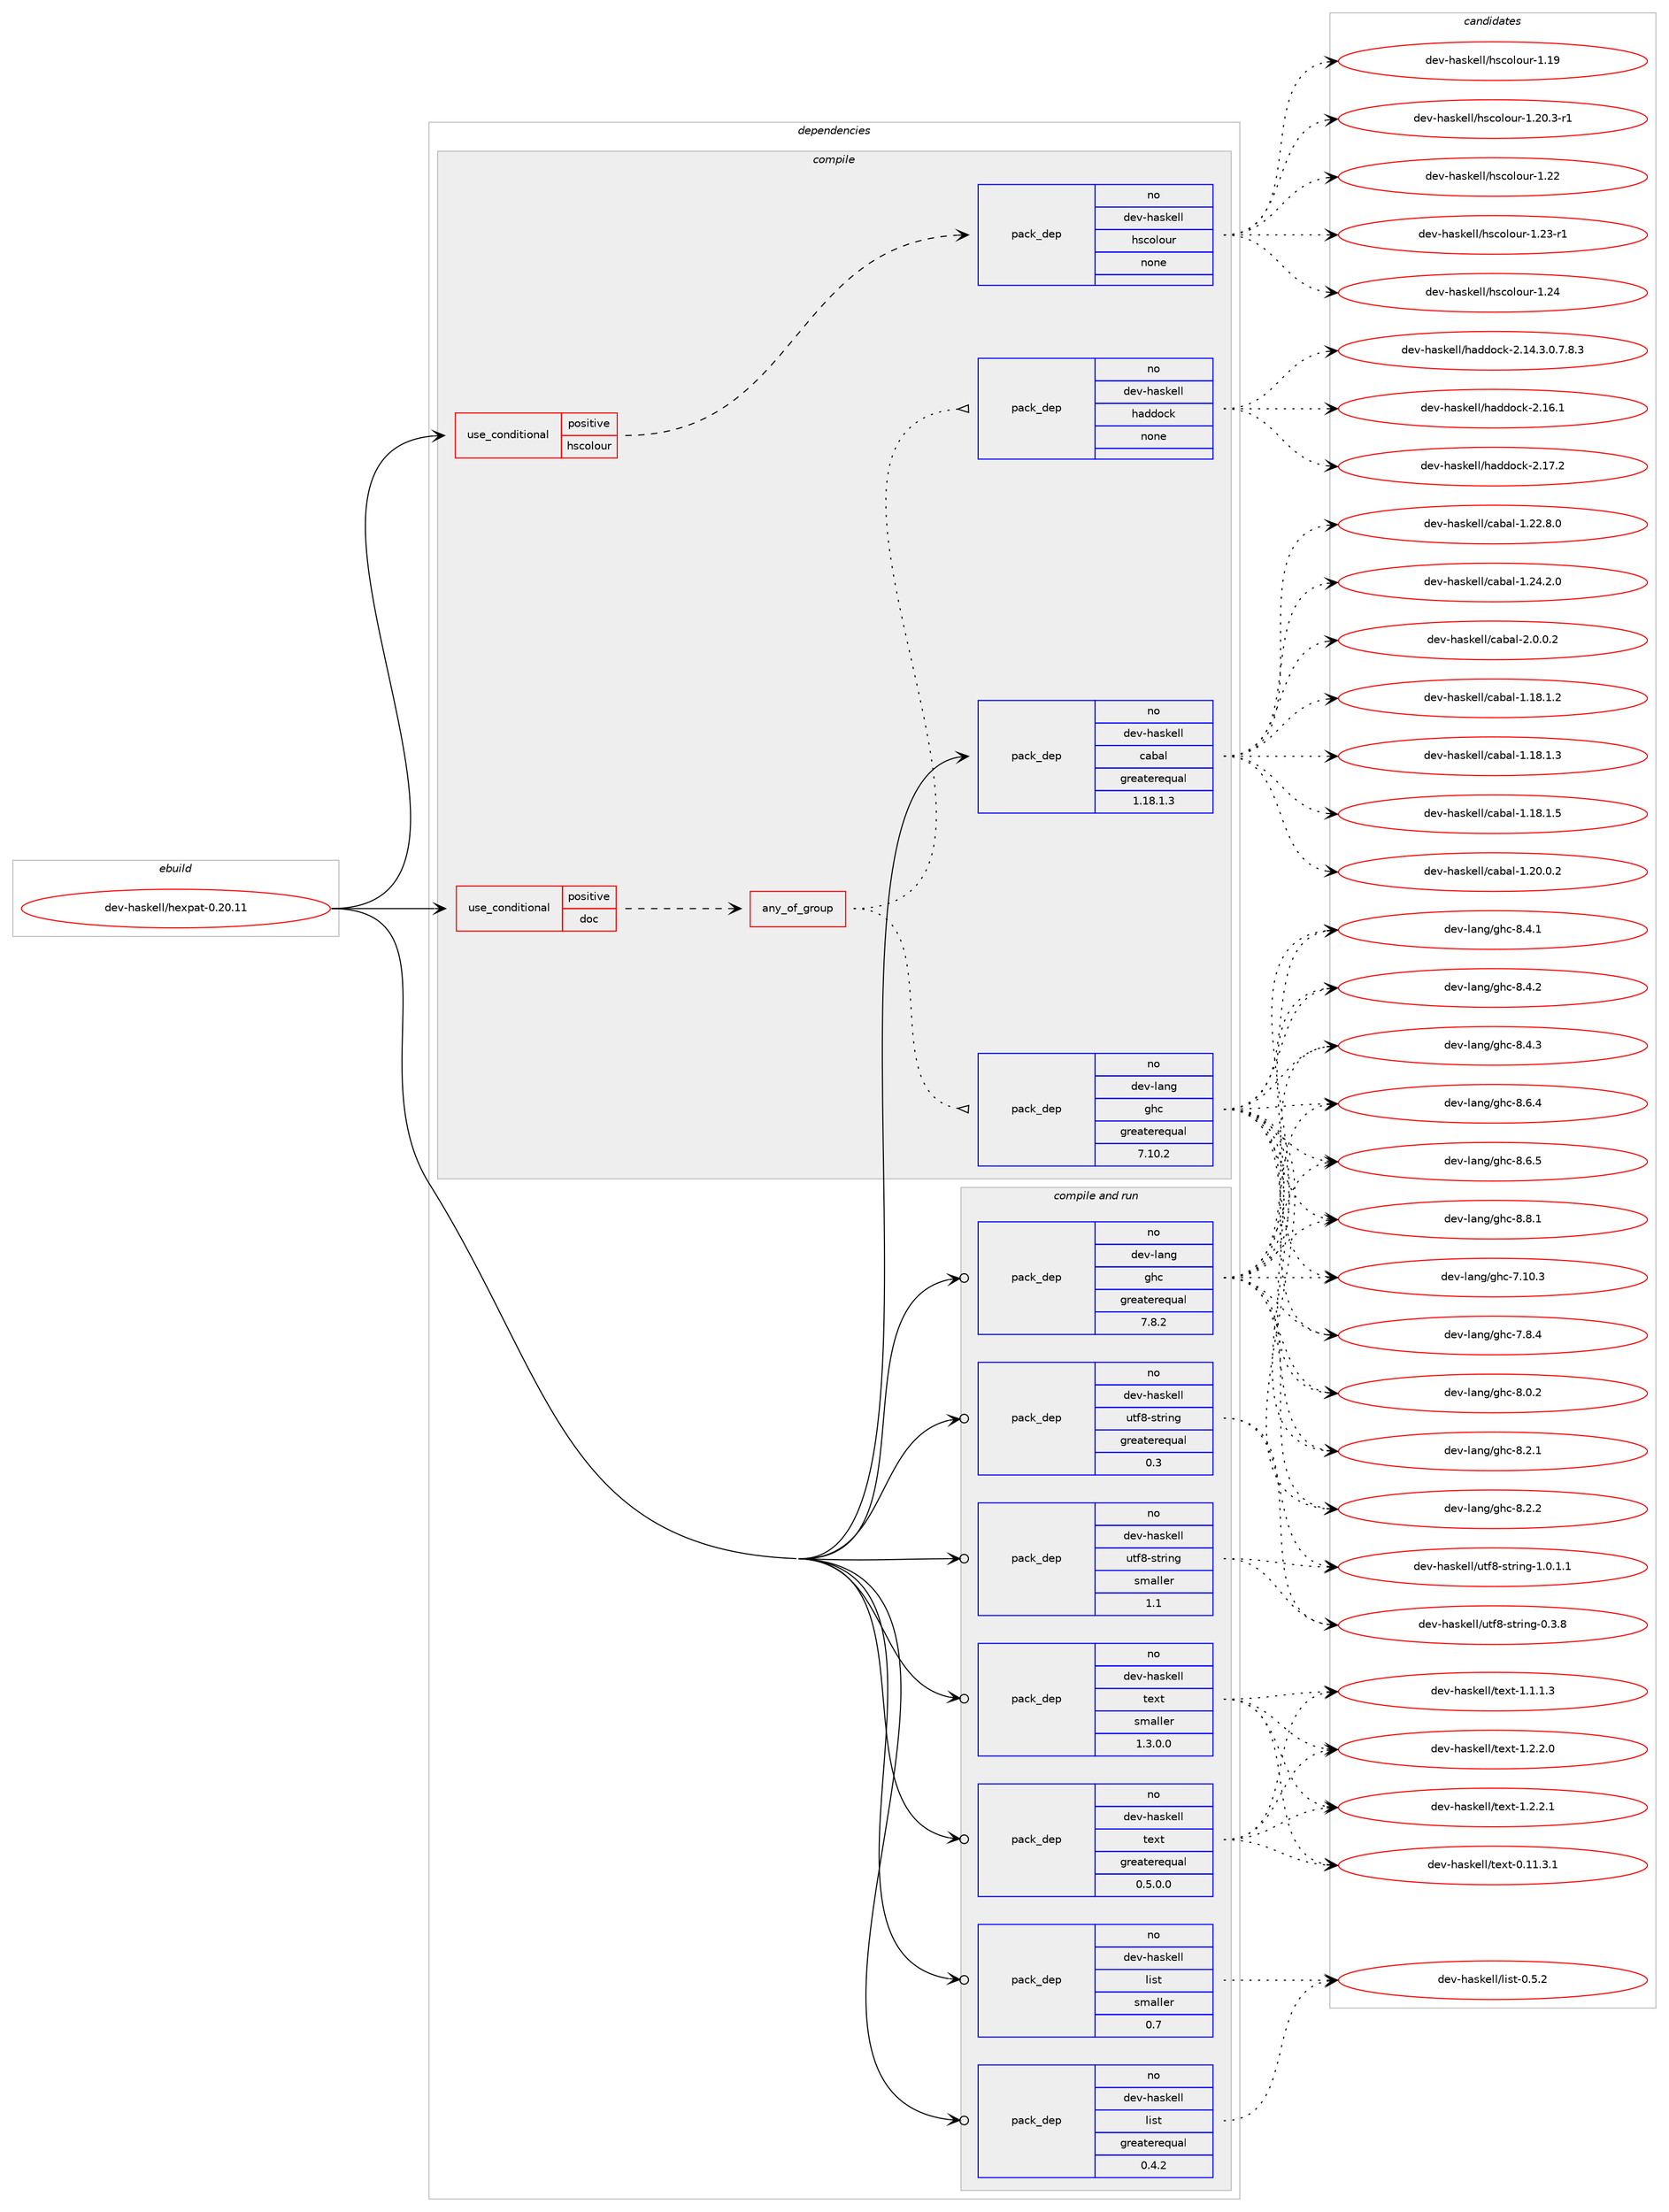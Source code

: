 digraph prolog {

# *************
# Graph options
# *************

newrank=true;
concentrate=true;
compound=true;
graph [rankdir=LR,fontname=Helvetica,fontsize=10,ranksep=1.5];#, ranksep=2.5, nodesep=0.2];
edge  [arrowhead=vee];
node  [fontname=Helvetica,fontsize=10];

# **********
# The ebuild
# **********

subgraph cluster_leftcol {
color=gray;
rank=same;
label=<<i>ebuild</i>>;
id [label="dev-haskell/hexpat-0.20.11", color=red, width=4, href="../dev-haskell/hexpat-0.20.11.svg"];
}

# ****************
# The dependencies
# ****************

subgraph cluster_midcol {
color=gray;
label=<<i>dependencies</i>>;
subgraph cluster_compile {
fillcolor="#eeeeee";
style=filled;
label=<<i>compile</i>>;
subgraph cond126039 {
dependency534662 [label=<<TABLE BORDER="0" CELLBORDER="1" CELLSPACING="0" CELLPADDING="4"><TR><TD ROWSPAN="3" CELLPADDING="10">use_conditional</TD></TR><TR><TD>positive</TD></TR><TR><TD>doc</TD></TR></TABLE>>, shape=none, color=red];
subgraph any9961 {
dependency534663 [label=<<TABLE BORDER="0" CELLBORDER="1" CELLSPACING="0" CELLPADDING="4"><TR><TD CELLPADDING="10">any_of_group</TD></TR></TABLE>>, shape=none, color=red];subgraph pack398305 {
dependency534664 [label=<<TABLE BORDER="0" CELLBORDER="1" CELLSPACING="0" CELLPADDING="4" WIDTH="220"><TR><TD ROWSPAN="6" CELLPADDING="30">pack_dep</TD></TR><TR><TD WIDTH="110">no</TD></TR><TR><TD>dev-haskell</TD></TR><TR><TD>haddock</TD></TR><TR><TD>none</TD></TR><TR><TD></TD></TR></TABLE>>, shape=none, color=blue];
}
dependency534663:e -> dependency534664:w [weight=20,style="dotted",arrowhead="oinv"];
subgraph pack398306 {
dependency534665 [label=<<TABLE BORDER="0" CELLBORDER="1" CELLSPACING="0" CELLPADDING="4" WIDTH="220"><TR><TD ROWSPAN="6" CELLPADDING="30">pack_dep</TD></TR><TR><TD WIDTH="110">no</TD></TR><TR><TD>dev-lang</TD></TR><TR><TD>ghc</TD></TR><TR><TD>greaterequal</TD></TR><TR><TD>7.10.2</TD></TR></TABLE>>, shape=none, color=blue];
}
dependency534663:e -> dependency534665:w [weight=20,style="dotted",arrowhead="oinv"];
}
dependency534662:e -> dependency534663:w [weight=20,style="dashed",arrowhead="vee"];
}
id:e -> dependency534662:w [weight=20,style="solid",arrowhead="vee"];
subgraph cond126040 {
dependency534666 [label=<<TABLE BORDER="0" CELLBORDER="1" CELLSPACING="0" CELLPADDING="4"><TR><TD ROWSPAN="3" CELLPADDING="10">use_conditional</TD></TR><TR><TD>positive</TD></TR><TR><TD>hscolour</TD></TR></TABLE>>, shape=none, color=red];
subgraph pack398307 {
dependency534667 [label=<<TABLE BORDER="0" CELLBORDER="1" CELLSPACING="0" CELLPADDING="4" WIDTH="220"><TR><TD ROWSPAN="6" CELLPADDING="30">pack_dep</TD></TR><TR><TD WIDTH="110">no</TD></TR><TR><TD>dev-haskell</TD></TR><TR><TD>hscolour</TD></TR><TR><TD>none</TD></TR><TR><TD></TD></TR></TABLE>>, shape=none, color=blue];
}
dependency534666:e -> dependency534667:w [weight=20,style="dashed",arrowhead="vee"];
}
id:e -> dependency534666:w [weight=20,style="solid",arrowhead="vee"];
subgraph pack398308 {
dependency534668 [label=<<TABLE BORDER="0" CELLBORDER="1" CELLSPACING="0" CELLPADDING="4" WIDTH="220"><TR><TD ROWSPAN="6" CELLPADDING="30">pack_dep</TD></TR><TR><TD WIDTH="110">no</TD></TR><TR><TD>dev-haskell</TD></TR><TR><TD>cabal</TD></TR><TR><TD>greaterequal</TD></TR><TR><TD>1.18.1.3</TD></TR></TABLE>>, shape=none, color=blue];
}
id:e -> dependency534668:w [weight=20,style="solid",arrowhead="vee"];
}
subgraph cluster_compileandrun {
fillcolor="#eeeeee";
style=filled;
label=<<i>compile and run</i>>;
subgraph pack398309 {
dependency534669 [label=<<TABLE BORDER="0" CELLBORDER="1" CELLSPACING="0" CELLPADDING="4" WIDTH="220"><TR><TD ROWSPAN="6" CELLPADDING="30">pack_dep</TD></TR><TR><TD WIDTH="110">no</TD></TR><TR><TD>dev-haskell</TD></TR><TR><TD>list</TD></TR><TR><TD>greaterequal</TD></TR><TR><TD>0.4.2</TD></TR></TABLE>>, shape=none, color=blue];
}
id:e -> dependency534669:w [weight=20,style="solid",arrowhead="odotvee"];
subgraph pack398310 {
dependency534670 [label=<<TABLE BORDER="0" CELLBORDER="1" CELLSPACING="0" CELLPADDING="4" WIDTH="220"><TR><TD ROWSPAN="6" CELLPADDING="30">pack_dep</TD></TR><TR><TD WIDTH="110">no</TD></TR><TR><TD>dev-haskell</TD></TR><TR><TD>list</TD></TR><TR><TD>smaller</TD></TR><TR><TD>0.7</TD></TR></TABLE>>, shape=none, color=blue];
}
id:e -> dependency534670:w [weight=20,style="solid",arrowhead="odotvee"];
subgraph pack398311 {
dependency534671 [label=<<TABLE BORDER="0" CELLBORDER="1" CELLSPACING="0" CELLPADDING="4" WIDTH="220"><TR><TD ROWSPAN="6" CELLPADDING="30">pack_dep</TD></TR><TR><TD WIDTH="110">no</TD></TR><TR><TD>dev-haskell</TD></TR><TR><TD>text</TD></TR><TR><TD>greaterequal</TD></TR><TR><TD>0.5.0.0</TD></TR></TABLE>>, shape=none, color=blue];
}
id:e -> dependency534671:w [weight=20,style="solid",arrowhead="odotvee"];
subgraph pack398312 {
dependency534672 [label=<<TABLE BORDER="0" CELLBORDER="1" CELLSPACING="0" CELLPADDING="4" WIDTH="220"><TR><TD ROWSPAN="6" CELLPADDING="30">pack_dep</TD></TR><TR><TD WIDTH="110">no</TD></TR><TR><TD>dev-haskell</TD></TR><TR><TD>text</TD></TR><TR><TD>smaller</TD></TR><TR><TD>1.3.0.0</TD></TR></TABLE>>, shape=none, color=blue];
}
id:e -> dependency534672:w [weight=20,style="solid",arrowhead="odotvee"];
subgraph pack398313 {
dependency534673 [label=<<TABLE BORDER="0" CELLBORDER="1" CELLSPACING="0" CELLPADDING="4" WIDTH="220"><TR><TD ROWSPAN="6" CELLPADDING="30">pack_dep</TD></TR><TR><TD WIDTH="110">no</TD></TR><TR><TD>dev-haskell</TD></TR><TR><TD>utf8-string</TD></TR><TR><TD>greaterequal</TD></TR><TR><TD>0.3</TD></TR></TABLE>>, shape=none, color=blue];
}
id:e -> dependency534673:w [weight=20,style="solid",arrowhead="odotvee"];
subgraph pack398314 {
dependency534674 [label=<<TABLE BORDER="0" CELLBORDER="1" CELLSPACING="0" CELLPADDING="4" WIDTH="220"><TR><TD ROWSPAN="6" CELLPADDING="30">pack_dep</TD></TR><TR><TD WIDTH="110">no</TD></TR><TR><TD>dev-haskell</TD></TR><TR><TD>utf8-string</TD></TR><TR><TD>smaller</TD></TR><TR><TD>1.1</TD></TR></TABLE>>, shape=none, color=blue];
}
id:e -> dependency534674:w [weight=20,style="solid",arrowhead="odotvee"];
subgraph pack398315 {
dependency534675 [label=<<TABLE BORDER="0" CELLBORDER="1" CELLSPACING="0" CELLPADDING="4" WIDTH="220"><TR><TD ROWSPAN="6" CELLPADDING="30">pack_dep</TD></TR><TR><TD WIDTH="110">no</TD></TR><TR><TD>dev-lang</TD></TR><TR><TD>ghc</TD></TR><TR><TD>greaterequal</TD></TR><TR><TD>7.8.2</TD></TR></TABLE>>, shape=none, color=blue];
}
id:e -> dependency534675:w [weight=20,style="solid",arrowhead="odotvee"];
}
subgraph cluster_run {
fillcolor="#eeeeee";
style=filled;
label=<<i>run</i>>;
}
}

# **************
# The candidates
# **************

subgraph cluster_choices {
rank=same;
color=gray;
label=<<i>candidates</i>>;

subgraph choice398305 {
color=black;
nodesep=1;
choice1001011184510497115107101108108471049710010011199107455046495246514648465546564651 [label="dev-haskell/haddock-2.14.3.0.7.8.3", color=red, width=4,href="../dev-haskell/haddock-2.14.3.0.7.8.3.svg"];
choice100101118451049711510710110810847104971001001119910745504649544649 [label="dev-haskell/haddock-2.16.1", color=red, width=4,href="../dev-haskell/haddock-2.16.1.svg"];
choice100101118451049711510710110810847104971001001119910745504649554650 [label="dev-haskell/haddock-2.17.2", color=red, width=4,href="../dev-haskell/haddock-2.17.2.svg"];
dependency534664:e -> choice1001011184510497115107101108108471049710010011199107455046495246514648465546564651:w [style=dotted,weight="100"];
dependency534664:e -> choice100101118451049711510710110810847104971001001119910745504649544649:w [style=dotted,weight="100"];
dependency534664:e -> choice100101118451049711510710110810847104971001001119910745504649554650:w [style=dotted,weight="100"];
}
subgraph choice398306 {
color=black;
nodesep=1;
choice1001011184510897110103471031049945554649484651 [label="dev-lang/ghc-7.10.3", color=red, width=4,href="../dev-lang/ghc-7.10.3.svg"];
choice10010111845108971101034710310499455546564652 [label="dev-lang/ghc-7.8.4", color=red, width=4,href="../dev-lang/ghc-7.8.4.svg"];
choice10010111845108971101034710310499455646484650 [label="dev-lang/ghc-8.0.2", color=red, width=4,href="../dev-lang/ghc-8.0.2.svg"];
choice10010111845108971101034710310499455646504649 [label="dev-lang/ghc-8.2.1", color=red, width=4,href="../dev-lang/ghc-8.2.1.svg"];
choice10010111845108971101034710310499455646504650 [label="dev-lang/ghc-8.2.2", color=red, width=4,href="../dev-lang/ghc-8.2.2.svg"];
choice10010111845108971101034710310499455646524649 [label="dev-lang/ghc-8.4.1", color=red, width=4,href="../dev-lang/ghc-8.4.1.svg"];
choice10010111845108971101034710310499455646524650 [label="dev-lang/ghc-8.4.2", color=red, width=4,href="../dev-lang/ghc-8.4.2.svg"];
choice10010111845108971101034710310499455646524651 [label="dev-lang/ghc-8.4.3", color=red, width=4,href="../dev-lang/ghc-8.4.3.svg"];
choice10010111845108971101034710310499455646544652 [label="dev-lang/ghc-8.6.4", color=red, width=4,href="../dev-lang/ghc-8.6.4.svg"];
choice10010111845108971101034710310499455646544653 [label="dev-lang/ghc-8.6.5", color=red, width=4,href="../dev-lang/ghc-8.6.5.svg"];
choice10010111845108971101034710310499455646564649 [label="dev-lang/ghc-8.8.1", color=red, width=4,href="../dev-lang/ghc-8.8.1.svg"];
dependency534665:e -> choice1001011184510897110103471031049945554649484651:w [style=dotted,weight="100"];
dependency534665:e -> choice10010111845108971101034710310499455546564652:w [style=dotted,weight="100"];
dependency534665:e -> choice10010111845108971101034710310499455646484650:w [style=dotted,weight="100"];
dependency534665:e -> choice10010111845108971101034710310499455646504649:w [style=dotted,weight="100"];
dependency534665:e -> choice10010111845108971101034710310499455646504650:w [style=dotted,weight="100"];
dependency534665:e -> choice10010111845108971101034710310499455646524649:w [style=dotted,weight="100"];
dependency534665:e -> choice10010111845108971101034710310499455646524650:w [style=dotted,weight="100"];
dependency534665:e -> choice10010111845108971101034710310499455646524651:w [style=dotted,weight="100"];
dependency534665:e -> choice10010111845108971101034710310499455646544652:w [style=dotted,weight="100"];
dependency534665:e -> choice10010111845108971101034710310499455646544653:w [style=dotted,weight="100"];
dependency534665:e -> choice10010111845108971101034710310499455646564649:w [style=dotted,weight="100"];
}
subgraph choice398307 {
color=black;
nodesep=1;
choice100101118451049711510710110810847104115991111081111171144549464957 [label="dev-haskell/hscolour-1.19", color=red, width=4,href="../dev-haskell/hscolour-1.19.svg"];
choice10010111845104971151071011081084710411599111108111117114454946504846514511449 [label="dev-haskell/hscolour-1.20.3-r1", color=red, width=4,href="../dev-haskell/hscolour-1.20.3-r1.svg"];
choice100101118451049711510710110810847104115991111081111171144549465050 [label="dev-haskell/hscolour-1.22", color=red, width=4,href="../dev-haskell/hscolour-1.22.svg"];
choice1001011184510497115107101108108471041159911110811111711445494650514511449 [label="dev-haskell/hscolour-1.23-r1", color=red, width=4,href="../dev-haskell/hscolour-1.23-r1.svg"];
choice100101118451049711510710110810847104115991111081111171144549465052 [label="dev-haskell/hscolour-1.24", color=red, width=4,href="../dev-haskell/hscolour-1.24.svg"];
dependency534667:e -> choice100101118451049711510710110810847104115991111081111171144549464957:w [style=dotted,weight="100"];
dependency534667:e -> choice10010111845104971151071011081084710411599111108111117114454946504846514511449:w [style=dotted,weight="100"];
dependency534667:e -> choice100101118451049711510710110810847104115991111081111171144549465050:w [style=dotted,weight="100"];
dependency534667:e -> choice1001011184510497115107101108108471041159911110811111711445494650514511449:w [style=dotted,weight="100"];
dependency534667:e -> choice100101118451049711510710110810847104115991111081111171144549465052:w [style=dotted,weight="100"];
}
subgraph choice398308 {
color=black;
nodesep=1;
choice10010111845104971151071011081084799979897108454946495646494650 [label="dev-haskell/cabal-1.18.1.2", color=red, width=4,href="../dev-haskell/cabal-1.18.1.2.svg"];
choice10010111845104971151071011081084799979897108454946495646494651 [label="dev-haskell/cabal-1.18.1.3", color=red, width=4,href="../dev-haskell/cabal-1.18.1.3.svg"];
choice10010111845104971151071011081084799979897108454946495646494653 [label="dev-haskell/cabal-1.18.1.5", color=red, width=4,href="../dev-haskell/cabal-1.18.1.5.svg"];
choice10010111845104971151071011081084799979897108454946504846484650 [label="dev-haskell/cabal-1.20.0.2", color=red, width=4,href="../dev-haskell/cabal-1.20.0.2.svg"];
choice10010111845104971151071011081084799979897108454946505046564648 [label="dev-haskell/cabal-1.22.8.0", color=red, width=4,href="../dev-haskell/cabal-1.22.8.0.svg"];
choice10010111845104971151071011081084799979897108454946505246504648 [label="dev-haskell/cabal-1.24.2.0", color=red, width=4,href="../dev-haskell/cabal-1.24.2.0.svg"];
choice100101118451049711510710110810847999798971084550464846484650 [label="dev-haskell/cabal-2.0.0.2", color=red, width=4,href="../dev-haskell/cabal-2.0.0.2.svg"];
dependency534668:e -> choice10010111845104971151071011081084799979897108454946495646494650:w [style=dotted,weight="100"];
dependency534668:e -> choice10010111845104971151071011081084799979897108454946495646494651:w [style=dotted,weight="100"];
dependency534668:e -> choice10010111845104971151071011081084799979897108454946495646494653:w [style=dotted,weight="100"];
dependency534668:e -> choice10010111845104971151071011081084799979897108454946504846484650:w [style=dotted,weight="100"];
dependency534668:e -> choice10010111845104971151071011081084799979897108454946505046564648:w [style=dotted,weight="100"];
dependency534668:e -> choice10010111845104971151071011081084799979897108454946505246504648:w [style=dotted,weight="100"];
dependency534668:e -> choice100101118451049711510710110810847999798971084550464846484650:w [style=dotted,weight="100"];
}
subgraph choice398309 {
color=black;
nodesep=1;
choice100101118451049711510710110810847108105115116454846534650 [label="dev-haskell/list-0.5.2", color=red, width=4,href="../dev-haskell/list-0.5.2.svg"];
dependency534669:e -> choice100101118451049711510710110810847108105115116454846534650:w [style=dotted,weight="100"];
}
subgraph choice398310 {
color=black;
nodesep=1;
choice100101118451049711510710110810847108105115116454846534650 [label="dev-haskell/list-0.5.2", color=red, width=4,href="../dev-haskell/list-0.5.2.svg"];
dependency534670:e -> choice100101118451049711510710110810847108105115116454846534650:w [style=dotted,weight="100"];
}
subgraph choice398311 {
color=black;
nodesep=1;
choice100101118451049711510710110810847116101120116454846494946514649 [label="dev-haskell/text-0.11.3.1", color=red, width=4,href="../dev-haskell/text-0.11.3.1.svg"];
choice1001011184510497115107101108108471161011201164549464946494651 [label="dev-haskell/text-1.1.1.3", color=red, width=4,href="../dev-haskell/text-1.1.1.3.svg"];
choice1001011184510497115107101108108471161011201164549465046504648 [label="dev-haskell/text-1.2.2.0", color=red, width=4,href="../dev-haskell/text-1.2.2.0.svg"];
choice1001011184510497115107101108108471161011201164549465046504649 [label="dev-haskell/text-1.2.2.1", color=red, width=4,href="../dev-haskell/text-1.2.2.1.svg"];
dependency534671:e -> choice100101118451049711510710110810847116101120116454846494946514649:w [style=dotted,weight="100"];
dependency534671:e -> choice1001011184510497115107101108108471161011201164549464946494651:w [style=dotted,weight="100"];
dependency534671:e -> choice1001011184510497115107101108108471161011201164549465046504648:w [style=dotted,weight="100"];
dependency534671:e -> choice1001011184510497115107101108108471161011201164549465046504649:w [style=dotted,weight="100"];
}
subgraph choice398312 {
color=black;
nodesep=1;
choice100101118451049711510710110810847116101120116454846494946514649 [label="dev-haskell/text-0.11.3.1", color=red, width=4,href="../dev-haskell/text-0.11.3.1.svg"];
choice1001011184510497115107101108108471161011201164549464946494651 [label="dev-haskell/text-1.1.1.3", color=red, width=4,href="../dev-haskell/text-1.1.1.3.svg"];
choice1001011184510497115107101108108471161011201164549465046504648 [label="dev-haskell/text-1.2.2.0", color=red, width=4,href="../dev-haskell/text-1.2.2.0.svg"];
choice1001011184510497115107101108108471161011201164549465046504649 [label="dev-haskell/text-1.2.2.1", color=red, width=4,href="../dev-haskell/text-1.2.2.1.svg"];
dependency534672:e -> choice100101118451049711510710110810847116101120116454846494946514649:w [style=dotted,weight="100"];
dependency534672:e -> choice1001011184510497115107101108108471161011201164549464946494651:w [style=dotted,weight="100"];
dependency534672:e -> choice1001011184510497115107101108108471161011201164549465046504648:w [style=dotted,weight="100"];
dependency534672:e -> choice1001011184510497115107101108108471161011201164549465046504649:w [style=dotted,weight="100"];
}
subgraph choice398313 {
color=black;
nodesep=1;
choice1001011184510497115107101108108471171161025645115116114105110103454846514656 [label="dev-haskell/utf8-string-0.3.8", color=red, width=4,href="../dev-haskell/utf8-string-0.3.8.svg"];
choice10010111845104971151071011081084711711610256451151161141051101034549464846494649 [label="dev-haskell/utf8-string-1.0.1.1", color=red, width=4,href="../dev-haskell/utf8-string-1.0.1.1.svg"];
dependency534673:e -> choice1001011184510497115107101108108471171161025645115116114105110103454846514656:w [style=dotted,weight="100"];
dependency534673:e -> choice10010111845104971151071011081084711711610256451151161141051101034549464846494649:w [style=dotted,weight="100"];
}
subgraph choice398314 {
color=black;
nodesep=1;
choice1001011184510497115107101108108471171161025645115116114105110103454846514656 [label="dev-haskell/utf8-string-0.3.8", color=red, width=4,href="../dev-haskell/utf8-string-0.3.8.svg"];
choice10010111845104971151071011081084711711610256451151161141051101034549464846494649 [label="dev-haskell/utf8-string-1.0.1.1", color=red, width=4,href="../dev-haskell/utf8-string-1.0.1.1.svg"];
dependency534674:e -> choice1001011184510497115107101108108471171161025645115116114105110103454846514656:w [style=dotted,weight="100"];
dependency534674:e -> choice10010111845104971151071011081084711711610256451151161141051101034549464846494649:w [style=dotted,weight="100"];
}
subgraph choice398315 {
color=black;
nodesep=1;
choice1001011184510897110103471031049945554649484651 [label="dev-lang/ghc-7.10.3", color=red, width=4,href="../dev-lang/ghc-7.10.3.svg"];
choice10010111845108971101034710310499455546564652 [label="dev-lang/ghc-7.8.4", color=red, width=4,href="../dev-lang/ghc-7.8.4.svg"];
choice10010111845108971101034710310499455646484650 [label="dev-lang/ghc-8.0.2", color=red, width=4,href="../dev-lang/ghc-8.0.2.svg"];
choice10010111845108971101034710310499455646504649 [label="dev-lang/ghc-8.2.1", color=red, width=4,href="../dev-lang/ghc-8.2.1.svg"];
choice10010111845108971101034710310499455646504650 [label="dev-lang/ghc-8.2.2", color=red, width=4,href="../dev-lang/ghc-8.2.2.svg"];
choice10010111845108971101034710310499455646524649 [label="dev-lang/ghc-8.4.1", color=red, width=4,href="../dev-lang/ghc-8.4.1.svg"];
choice10010111845108971101034710310499455646524650 [label="dev-lang/ghc-8.4.2", color=red, width=4,href="../dev-lang/ghc-8.4.2.svg"];
choice10010111845108971101034710310499455646524651 [label="dev-lang/ghc-8.4.3", color=red, width=4,href="../dev-lang/ghc-8.4.3.svg"];
choice10010111845108971101034710310499455646544652 [label="dev-lang/ghc-8.6.4", color=red, width=4,href="../dev-lang/ghc-8.6.4.svg"];
choice10010111845108971101034710310499455646544653 [label="dev-lang/ghc-8.6.5", color=red, width=4,href="../dev-lang/ghc-8.6.5.svg"];
choice10010111845108971101034710310499455646564649 [label="dev-lang/ghc-8.8.1", color=red, width=4,href="../dev-lang/ghc-8.8.1.svg"];
dependency534675:e -> choice1001011184510897110103471031049945554649484651:w [style=dotted,weight="100"];
dependency534675:e -> choice10010111845108971101034710310499455546564652:w [style=dotted,weight="100"];
dependency534675:e -> choice10010111845108971101034710310499455646484650:w [style=dotted,weight="100"];
dependency534675:e -> choice10010111845108971101034710310499455646504649:w [style=dotted,weight="100"];
dependency534675:e -> choice10010111845108971101034710310499455646504650:w [style=dotted,weight="100"];
dependency534675:e -> choice10010111845108971101034710310499455646524649:w [style=dotted,weight="100"];
dependency534675:e -> choice10010111845108971101034710310499455646524650:w [style=dotted,weight="100"];
dependency534675:e -> choice10010111845108971101034710310499455646524651:w [style=dotted,weight="100"];
dependency534675:e -> choice10010111845108971101034710310499455646544652:w [style=dotted,weight="100"];
dependency534675:e -> choice10010111845108971101034710310499455646544653:w [style=dotted,weight="100"];
dependency534675:e -> choice10010111845108971101034710310499455646564649:w [style=dotted,weight="100"];
}
}

}
